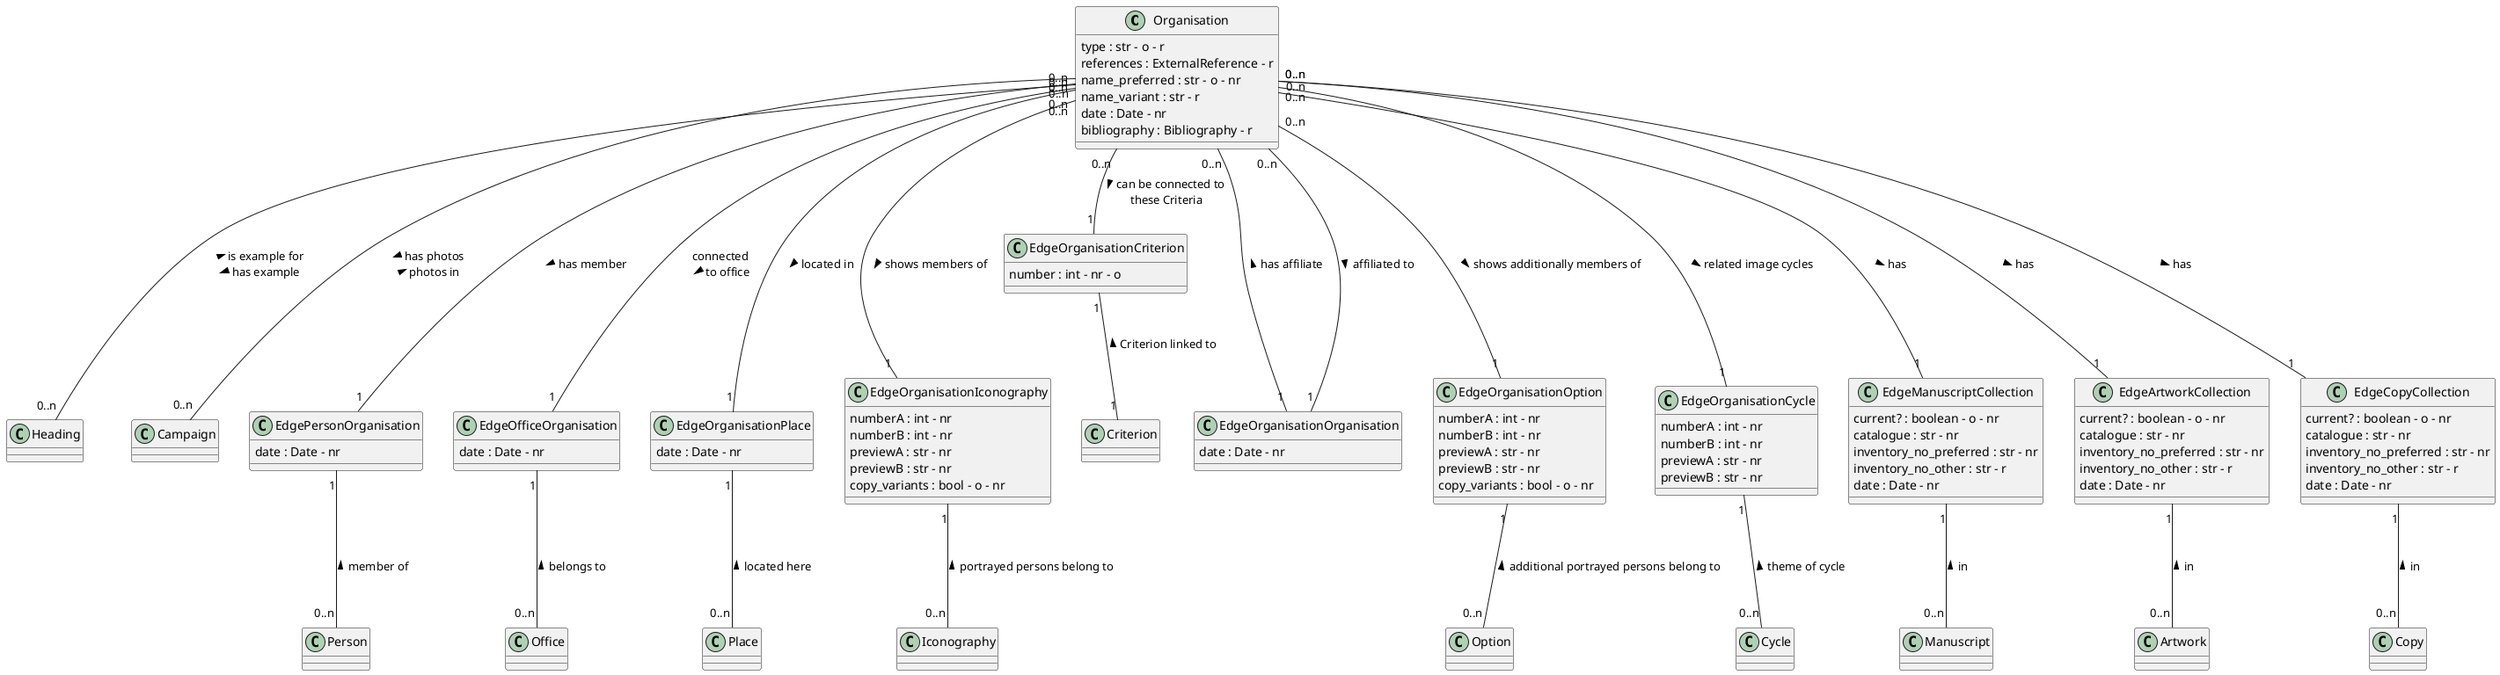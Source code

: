 @startuml Organisation
class Organisation
Organisation : type : str - o - r
Organisation : references : ExternalReference - r
Organisation : name_preferred : str - o - nr
Organisation : name_variant : str - r
Organisation : date : Date - nr
Organisation : bibliography : Bibliography - r


class Person 

class Office

class Place 

class Iconography

class Option 
    
class Criterion

class Cycle

class Artwork 

class Manuscript

class Copy

class Heading

class Campaign

class EdgeOrganisationOrganisation
EdgeOrganisationOrganisation : date : Date - nr


class EdgePersonOrganisation
EdgePersonOrganisation : date : Date - nr

class EdgeOfficeOrganisation
EdgeOfficeOrganisation : date : Date - nr

class EdgeOrganisationPlace
EdgeOrganisationPlace : date : Date - nr

class EdgeOrganisationIconography
EdgeOrganisationIconography : numberA : int - nr
EdgeOrganisationIconography : numberB : int - nr
EdgeOrganisationIconography : previewA : str - nr
EdgeOrganisationIconography : previewB : str - nr
EdgeOrganisationIconography : copy_variants : bool - o - nr

class EdgeOrganisationCriterion
EdgeOrganisationCriterion : number : int - nr - o 

class EdgeOrganisationOption
EdgeOrganisationOption : numberA : int - nr
EdgeOrganisationOption : numberB : int - nr
EdgeOrganisationOption : previewA : str - nr
EdgeOrganisationOption : previewB : str - nr
EdgeOrganisationOption : copy_variants : bool - o - nr

class EdgeOrganisationCycle
EdgeOrganisationCycle : numberA : int - nr
EdgeOrganisationCycle : numberB : int - nr
EdgeOrganisationCycle : previewA : str - nr
EdgeOrganisationCycle : previewB : str - nr


class EdgeManuscriptCollection
EdgeManuscriptCollection : current? : boolean - o - nr
EdgeManuscriptCollection : catalogue : str - nr
EdgeManuscriptCollection : inventory_no_preferred : str - nr
EdgeManuscriptCollection : inventory_no_other : str - r
EdgeManuscriptCollection : date : Date - nr

class EdgeArtworkCollection
EdgeArtworkCollection : current? : boolean - o - nr
EdgeArtworkCollection : catalogue : str - nr
EdgeArtworkCollection : inventory_no_preferred : str - nr
EdgeArtworkCollection : inventory_no_other : str - r
EdgeArtworkCollection : date : Date - nr

class EdgeCopyCollection
EdgeCopyCollection : current? : boolean - o - nr
EdgeCopyCollection : catalogue : str - nr
EdgeCopyCollection : inventory_no_preferred : str - nr
EdgeCopyCollection : inventory_no_other : str - r
EdgeCopyCollection : date : Date - nr

Organisation "0..n" --- "1" EdgeOrganisationOrganisation : affiliated to >
EdgeOrganisationOrganisation "1" --- "0..n" Organisation : has affiliate >


Organisation "0..n" --- "1" EdgePersonOrganisation : has member >
EdgePersonOrganisation "1" --- "0..n" Person : member of <

Organisation "0..n" --- "1" EdgeOfficeOrganisation : connected \n to office >
EdgeOfficeOrganisation "1" --- "0..n" Office : belongs to <


Organisation "0..n" --- "1" EdgeOrganisationPlace : located in >
EdgeOrganisationPlace "1" --- "0..n" Place : located here <

Organisation "0..n" --- "1" EdgeOrganisationIconography : shows members of >
EdgeOrganisationIconography "1" --- "0..n" Iconography : portrayed persons belong to <

Organisation "0..n" -- "1" EdgeOrganisationCriterion : > can be connected to \n these Criteria 
EdgeOrganisationCriterion "1" -- "1" Criterion : \n Criterion linked to <

Organisation "0..n" --- "1" EdgeOrganisationOption : shows additionally members of >
EdgeOrganisationOption "1" --- "0..n" Option : additional portrayed persons belong to <

Organisation "0..n" --- "1" EdgeOrganisationCycle : related image cycles >
EdgeOrganisationCycle "1" --- "0..n" Cycle : theme of cycle <


Organisation "0..n" --- "1" EdgeArtworkCollection : has >
EdgeArtworkCollection "1" --- "0..n" Artwork : in <

Organisation "0..n" --- "1" EdgeManuscriptCollection : has >
EdgeManuscriptCollection "1" --- "0..n" Manuscript : in <

Organisation "0..n" --- "1" EdgeCopyCollection : has >
EdgeCopyCollection "1" --- "0..n" Copy : in <

Organisation "0..n" --- "0..n" Heading : < is example for \n has example >

Organisation "0..n" --- "0..n" Campaign : > has photos \n photos in <

@enduml 
